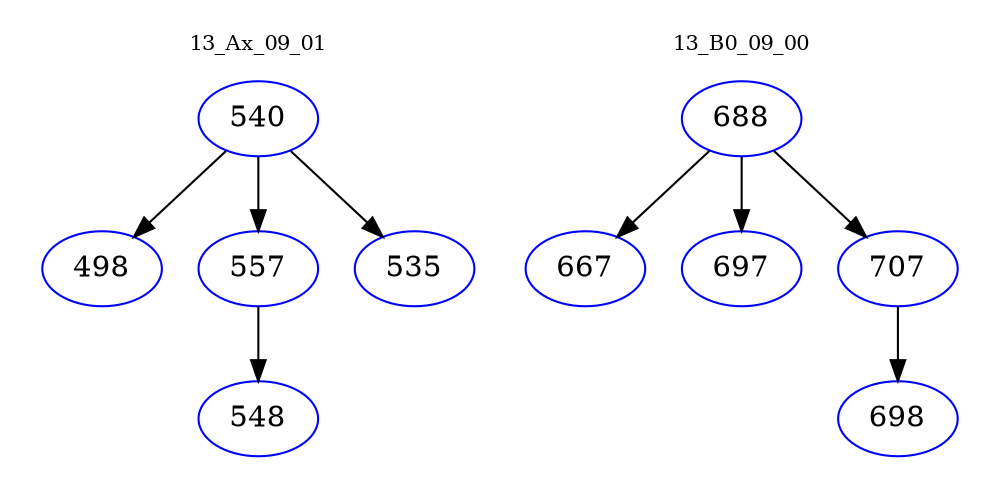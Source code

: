 digraph{
subgraph cluster_0 {
color = white
label = "13_Ax_09_01";
fontsize=10;
T0_540 [label="540", color="blue"]
T0_540 -> T0_498 [color="black"]
T0_498 [label="498", color="blue"]
T0_540 -> T0_557 [color="black"]
T0_557 [label="557", color="blue"]
T0_557 -> T0_548 [color="black"]
T0_548 [label="548", color="blue"]
T0_540 -> T0_535 [color="black"]
T0_535 [label="535", color="blue"]
}
subgraph cluster_1 {
color = white
label = "13_B0_09_00";
fontsize=10;
T1_688 [label="688", color="blue"]
T1_688 -> T1_667 [color="black"]
T1_667 [label="667", color="blue"]
T1_688 -> T1_697 [color="black"]
T1_697 [label="697", color="blue"]
T1_688 -> T1_707 [color="black"]
T1_707 [label="707", color="blue"]
T1_707 -> T1_698 [color="black"]
T1_698 [label="698", color="blue"]
}
}

